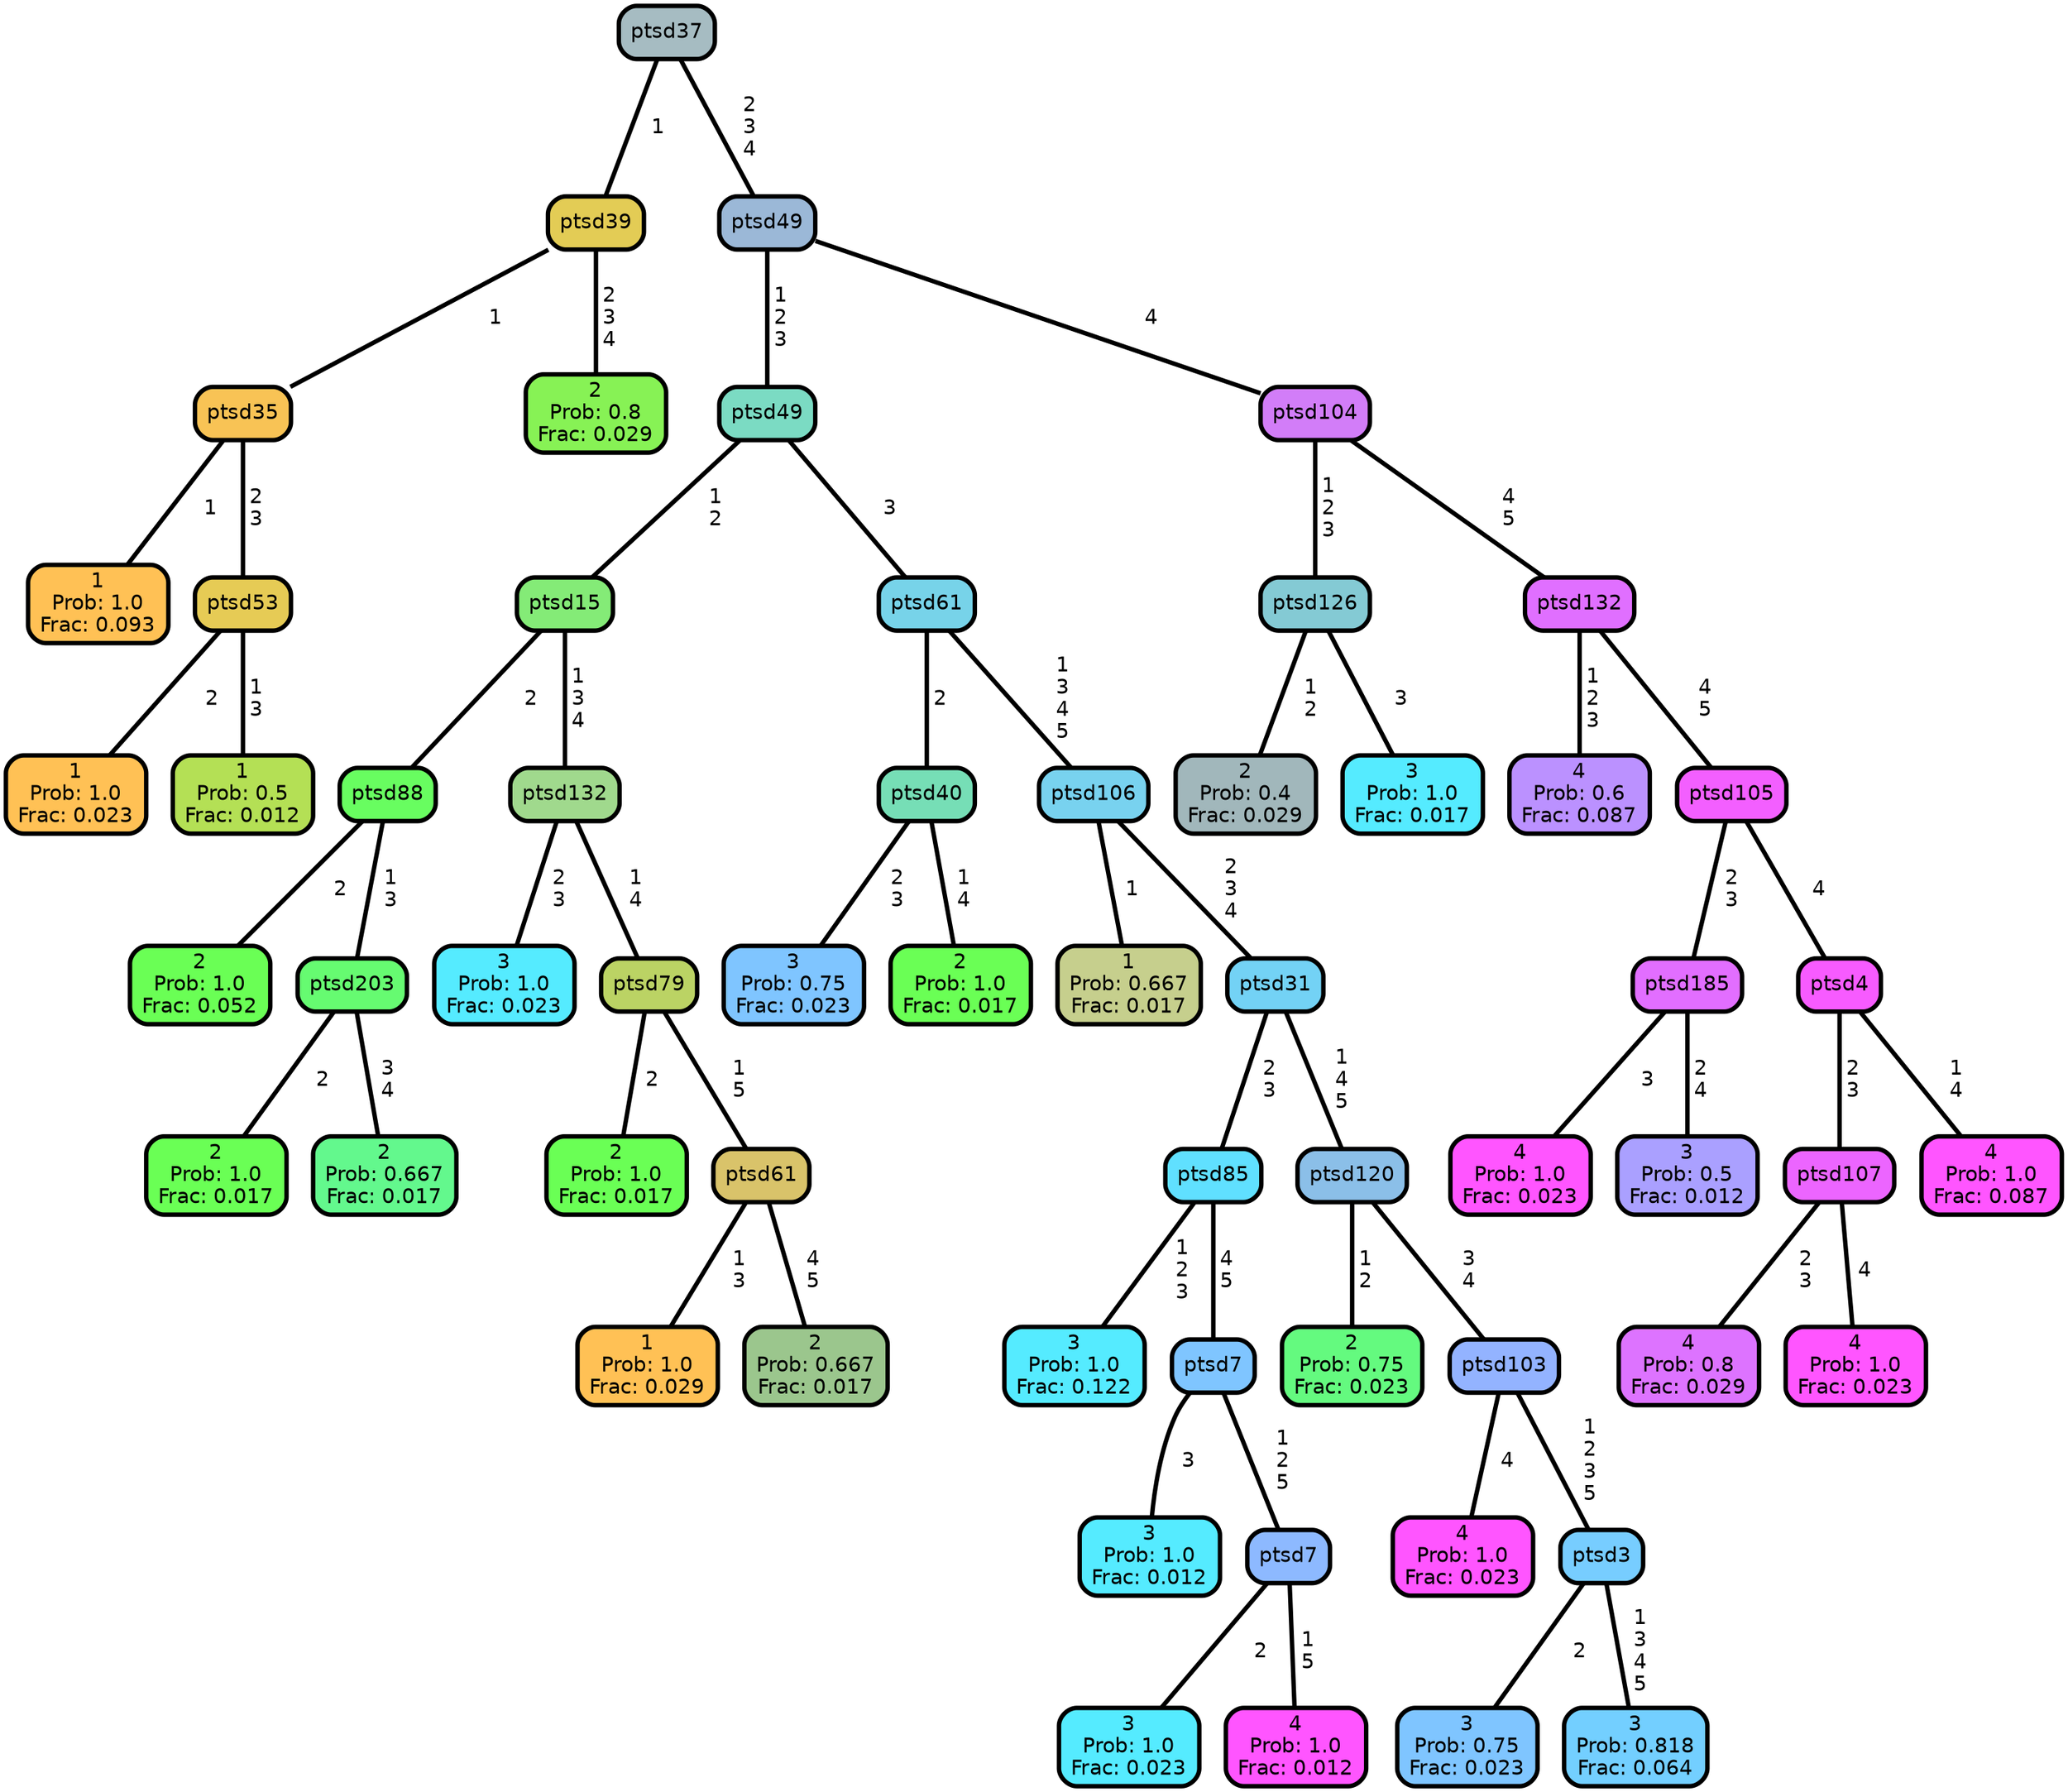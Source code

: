 graph Tree {
node [shape=box, style="filled, rounded",color="black",penwidth="3",fontcolor="black",                 fontname=helvetica] ;
graph [ranksep="0 equally", splines=straight,                 bgcolor=transparent, dpi=200] ;
edge [fontname=helvetica, color=black] ;
0 [label="1
Prob: 1.0
Frac: 0.093", fillcolor="#ffc155"] ;
1 [label="ptsd35", fillcolor="#f8c355"] ;
2 [label="1
Prob: 1.0
Frac: 0.023", fillcolor="#ffc155"] ;
3 [label="ptsd53", fillcolor="#e6cb55"] ;
4 [label="1
Prob: 0.5
Frac: 0.012", fillcolor="#b4e055"] ;
5 [label="ptsd39", fillcolor="#e3cc55"] ;
6 [label="2
Prob: 0.8
Frac: 0.029", fillcolor="#87f255"] ;
7 [label="ptsd37", fillcolor="#a6bcc2"] ;
8 [label="2
Prob: 1.0
Frac: 0.052", fillcolor="#6aff55"] ;
9 [label="ptsd88", fillcolor="#68fd60"] ;
10 [label="2
Prob: 1.0
Frac: 0.017", fillcolor="#6aff55"] ;
11 [label="ptsd203", fillcolor="#66fb71"] ;
12 [label="2
Prob: 0.667
Frac: 0.017", fillcolor="#63f88d"] ;
13 [label="ptsd15", fillcolor="#84eb77"] ;
14 [label="3
Prob: 1.0
Frac: 0.023", fillcolor="#55ebff"] ;
15 [label="ptsd132", fillcolor="#a0d98d"] ;
16 [label="2
Prob: 1.0
Frac: 0.017", fillcolor="#6aff55"] ;
17 [label="ptsd79", fillcolor="#bbd364"] ;
18 [label="1
Prob: 1.0
Frac: 0.029", fillcolor="#ffc155"] ;
19 [label="ptsd61", fillcolor="#d9c36a"] ;
20 [label="2
Prob: 0.667
Frac: 0.017", fillcolor="#9bc68d"] ;
21 [label="ptsd49", fillcolor="#7bdbc3"] ;
22 [label="3
Prob: 0.75
Frac: 0.023", fillcolor="#7fc5ff"] ;
23 [label="ptsd40", fillcolor="#76deb6"] ;
24 [label="2
Prob: 1.0
Frac: 0.017", fillcolor="#6aff55"] ;
25 [label="ptsd61", fillcolor="#77d3e9"] ;
26 [label="1
Prob: 0.667
Frac: 0.017", fillcolor="#c6cf8d"] ;
27 [label="ptsd106", fillcolor="#78d2ef"] ;
28 [label="3
Prob: 1.0
Frac: 0.122", fillcolor="#55ebff"] ;
29 [label="ptsd85", fillcolor="#60e0ff"] ;
30 [label="3
Prob: 1.0
Frac: 0.012", fillcolor="#55ebff"] ;
31 [label="ptsd7", fillcolor="#7fc5ff"] ;
32 [label="3
Prob: 1.0
Frac: 0.023", fillcolor="#55ebff"] ;
33 [label="ptsd7", fillcolor="#8db9ff"] ;
34 [label="4
Prob: 1.0
Frac: 0.012", fillcolor="#ff55ff"] ;
35 [label="ptsd31", fillcolor="#73d2f5"] ;
36 [label="2
Prob: 0.75
Frac: 0.023", fillcolor="#64fa7f"] ;
37 [label="ptsd120", fillcolor="#8bbfe8"] ;
38 [label="4
Prob: 1.0
Frac: 0.023", fillcolor="#ff55ff"] ;
39 [label="ptsd103", fillcolor="#93b3ff"] ;
40 [label="3
Prob: 0.75
Frac: 0.023", fillcolor="#7fc5ff"] ;
41 [label="ptsd3", fillcolor="#77cdff"] ;
42 [label="3
Prob: 0.818
Frac: 0.064", fillcolor="#73cfff"] ;
43 [label="ptsd49", fillcolor="#9bb8d7"] ;
44 [label="2
Prob: 0.4
Frac: 0.029", fillcolor="#a1b7bb"] ;
45 [label="ptsd126", fillcolor="#84cad4"] ;
46 [label="3
Prob: 1.0
Frac: 0.017", fillcolor="#55ebff"] ;
47 [label="ptsd104", fillcolor="#d27df8"] ;
48 [label="4
Prob: 0.6
Frac: 0.087", fillcolor="#bb91ff"] ;
49 [label="ptsd132", fillcolor="#e06fff"] ;
50 [label="4
Prob: 1.0
Frac: 0.023", fillcolor="#ff55ff"] ;
51 [label="ptsd185", fillcolor="#e26eff"] ;
52 [label="3
Prob: 0.5
Frac: 0.012", fillcolor="#aaa0ff"] ;
53 [label="ptsd105", fillcolor="#f35fff"] ;
54 [label="4
Prob: 0.8
Frac: 0.029", fillcolor="#dd73ff"] ;
55 [label="ptsd107", fillcolor="#ec65ff"] ;
56 [label="4
Prob: 1.0
Frac: 0.023", fillcolor="#ff55ff"] ;
57 [label="ptsd4", fillcolor="#f75bff"] ;
58 [label="4
Prob: 1.0
Frac: 0.087", fillcolor="#ff55ff"] ;
1 -- 0 [label=" 1",penwidth=3] ;
1 -- 3 [label=" 2\n 3",penwidth=3] ;
3 -- 2 [label=" 2",penwidth=3] ;
3 -- 4 [label=" 1\n 3",penwidth=3] ;
5 -- 1 [label=" 1",penwidth=3] ;
5 -- 6 [label=" 2\n 3\n 4",penwidth=3] ;
7 -- 5 [label=" 1",penwidth=3] ;
7 -- 43 [label=" 2\n 3\n 4",penwidth=3] ;
9 -- 8 [label=" 2",penwidth=3] ;
9 -- 11 [label=" 1\n 3",penwidth=3] ;
11 -- 10 [label=" 2",penwidth=3] ;
11 -- 12 [label=" 3\n 4",penwidth=3] ;
13 -- 9 [label=" 2",penwidth=3] ;
13 -- 15 [label=" 1\n 3\n 4",penwidth=3] ;
15 -- 14 [label=" 2\n 3",penwidth=3] ;
15 -- 17 [label=" 1\n 4",penwidth=3] ;
17 -- 16 [label=" 2",penwidth=3] ;
17 -- 19 [label=" 1\n 5",penwidth=3] ;
19 -- 18 [label=" 1\n 3",penwidth=3] ;
19 -- 20 [label=" 4\n 5",penwidth=3] ;
21 -- 13 [label=" 1\n 2",penwidth=3] ;
21 -- 25 [label=" 3",penwidth=3] ;
23 -- 22 [label=" 2\n 3",penwidth=3] ;
23 -- 24 [label=" 1\n 4",penwidth=3] ;
25 -- 23 [label=" 2",penwidth=3] ;
25 -- 27 [label=" 1\n 3\n 4\n 5",penwidth=3] ;
27 -- 26 [label=" 1",penwidth=3] ;
27 -- 35 [label=" 2\n 3\n 4",penwidth=3] ;
29 -- 28 [label=" 1\n 2\n 3",penwidth=3] ;
29 -- 31 [label=" 4\n 5",penwidth=3] ;
31 -- 30 [label=" 3",penwidth=3] ;
31 -- 33 [label=" 1\n 2\n 5",penwidth=3] ;
33 -- 32 [label=" 2",penwidth=3] ;
33 -- 34 [label=" 1\n 5",penwidth=3] ;
35 -- 29 [label=" 2\n 3",penwidth=3] ;
35 -- 37 [label=" 1\n 4\n 5",penwidth=3] ;
37 -- 36 [label=" 1\n 2",penwidth=3] ;
37 -- 39 [label=" 3\n 4",penwidth=3] ;
39 -- 38 [label=" 4",penwidth=3] ;
39 -- 41 [label=" 1\n 2\n 3\n 5",penwidth=3] ;
41 -- 40 [label=" 2",penwidth=3] ;
41 -- 42 [label=" 1\n 3\n 4\n 5",penwidth=3] ;
43 -- 21 [label=" 1\n 2\n 3",penwidth=3] ;
43 -- 47 [label=" 4",penwidth=3] ;
45 -- 44 [label=" 1\n 2",penwidth=3] ;
45 -- 46 [label=" 3",penwidth=3] ;
47 -- 45 [label=" 1\n 2\n 3",penwidth=3] ;
47 -- 49 [label=" 4\n 5",penwidth=3] ;
49 -- 48 [label=" 1\n 2\n 3",penwidth=3] ;
49 -- 53 [label=" 4\n 5",penwidth=3] ;
51 -- 50 [label=" 3",penwidth=3] ;
51 -- 52 [label=" 2\n 4",penwidth=3] ;
53 -- 51 [label=" 2\n 3",penwidth=3] ;
53 -- 57 [label=" 4",penwidth=3] ;
55 -- 54 [label=" 2\n 3",penwidth=3] ;
55 -- 56 [label=" 4",penwidth=3] ;
57 -- 55 [label=" 2\n 3",penwidth=3] ;
57 -- 58 [label=" 1\n 4",penwidth=3] ;
{rank = same;}}